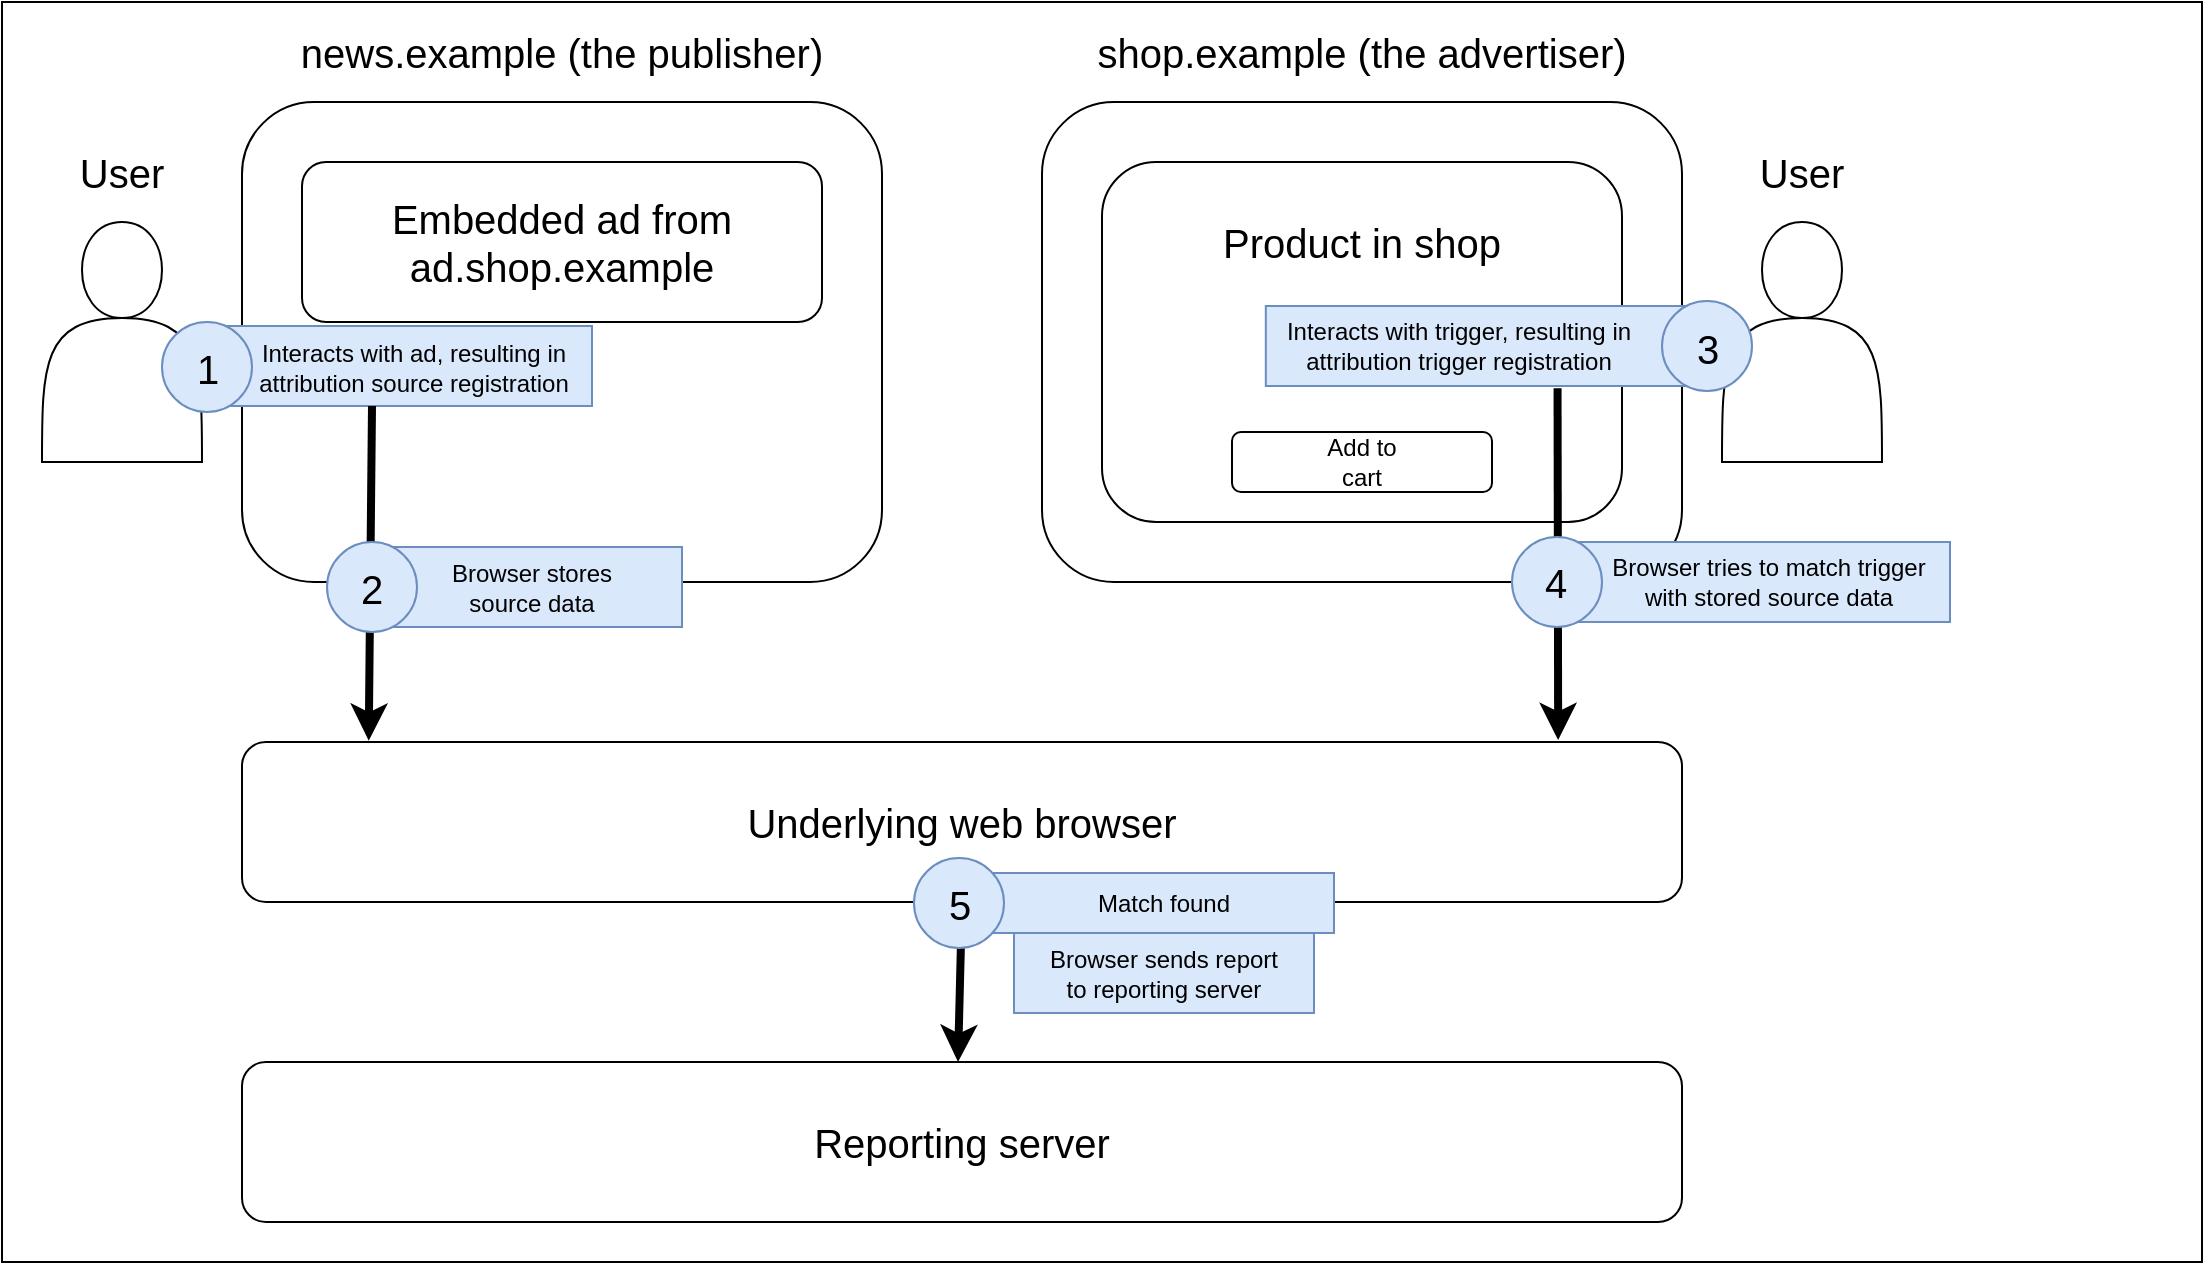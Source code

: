 <mxfile version="24.2.9" type="device">
  <diagram name="Page-1" id="c9h_wGTiAUTUz3Tpb9ft">
    <mxGraphModel dx="1291" dy="726" grid="1" gridSize="10" guides="1" tooltips="1" connect="1" arrows="1" fold="1" page="1" pageScale="1" pageWidth="3300" pageHeight="4681" math="0" shadow="0">
      <root>
        <mxCell id="0" />
        <mxCell id="1" parent="0" />
        <mxCell id="ycFiCpKTPgT0_nN1P7Uy-56" value="" style="rounded=0;whiteSpace=wrap;html=1;" parent="1" vertex="1">
          <mxGeometry y="70" width="1100" height="630" as="geometry" />
        </mxCell>
        <mxCell id="ycFiCpKTPgT0_nN1P7Uy-1" value="" style="rounded=1;whiteSpace=wrap;html=1;" parent="1" vertex="1">
          <mxGeometry x="120" y="120" width="320" height="240" as="geometry" />
        </mxCell>
        <mxCell id="ycFiCpKTPgT0_nN1P7Uy-2" value="" style="rounded=1;whiteSpace=wrap;html=1;" parent="1" vertex="1">
          <mxGeometry x="520" y="120" width="320" height="240" as="geometry" />
        </mxCell>
        <mxCell id="ycFiCpKTPgT0_nN1P7Uy-3" value="&lt;font style=&quot;font-size: 20px;&quot;&gt;news.example (the publisher)&lt;/font&gt;" style="text;html=1;strokeColor=none;fillColor=none;align=center;verticalAlign=middle;whiteSpace=wrap;rounded=0;" parent="1" vertex="1">
          <mxGeometry x="145" y="80" width="270" height="30" as="geometry" />
        </mxCell>
        <mxCell id="ycFiCpKTPgT0_nN1P7Uy-4" value="&lt;font style=&quot;font-size: 20px;&quot;&gt;shop.example (the advertiser)&lt;/font&gt;" style="text;html=1;strokeColor=none;fillColor=none;align=center;verticalAlign=middle;whiteSpace=wrap;rounded=0;" parent="1" vertex="1">
          <mxGeometry x="545" y="80" width="270" height="30" as="geometry" />
        </mxCell>
        <mxCell id="ycFiCpKTPgT0_nN1P7Uy-5" value="" style="rounded=1;whiteSpace=wrap;html=1;" parent="1" vertex="1">
          <mxGeometry x="150" y="150" width="260" height="80" as="geometry" />
        </mxCell>
        <mxCell id="ycFiCpKTPgT0_nN1P7Uy-6" value="&lt;font style=&quot;font-size: 20px;&quot;&gt;Embedded ad from ad.shop.example&lt;br&gt;&lt;/font&gt;" style="text;html=1;strokeColor=none;fillColor=none;align=center;verticalAlign=middle;whiteSpace=wrap;rounded=0;" parent="1" vertex="1">
          <mxGeometry x="150" y="175" width="260" height="30" as="geometry" />
        </mxCell>
        <mxCell id="ycFiCpKTPgT0_nN1P7Uy-7" value="" style="rounded=1;whiteSpace=wrap;html=1;" parent="1" vertex="1">
          <mxGeometry x="550" y="150" width="260" height="180" as="geometry" />
        </mxCell>
        <mxCell id="ycFiCpKTPgT0_nN1P7Uy-8" value="&lt;font style=&quot;font-size: 20px;&quot;&gt;Product in shop&lt;/font&gt;" style="text;html=1;strokeColor=none;fillColor=none;align=center;verticalAlign=middle;whiteSpace=wrap;rounded=0;" parent="1" vertex="1">
          <mxGeometry x="550" y="175" width="260" height="30" as="geometry" />
        </mxCell>
        <mxCell id="ycFiCpKTPgT0_nN1P7Uy-9" value="" style="rounded=1;whiteSpace=wrap;html=1;" parent="1" vertex="1">
          <mxGeometry x="615" y="285" width="130" height="30" as="geometry" />
        </mxCell>
        <mxCell id="ycFiCpKTPgT0_nN1P7Uy-10" value="Add to cart" style="text;html=1;strokeColor=none;fillColor=none;align=center;verticalAlign=middle;whiteSpace=wrap;rounded=0;" parent="1" vertex="1">
          <mxGeometry x="650" y="285" width="60" height="30" as="geometry" />
        </mxCell>
        <mxCell id="ycFiCpKTPgT0_nN1P7Uy-11" value="" style="shape=actor;whiteSpace=wrap;html=1;" parent="1" vertex="1">
          <mxGeometry x="20" y="180" width="80" height="120" as="geometry" />
        </mxCell>
        <mxCell id="ycFiCpKTPgT0_nN1P7Uy-12" value="" style="rounded=1;whiteSpace=wrap;html=1;" parent="1" vertex="1">
          <mxGeometry x="120" y="440" width="720" height="80" as="geometry" />
        </mxCell>
        <mxCell id="ycFiCpKTPgT0_nN1P7Uy-13" value="&lt;font style=&quot;font-size: 20px;&quot;&gt;Underlying web browser&lt;/font&gt;" style="text;html=1;strokeColor=none;fillColor=none;align=center;verticalAlign=middle;whiteSpace=wrap;rounded=0;" parent="1" vertex="1">
          <mxGeometry x="350" y="465" width="260" height="30" as="geometry" />
        </mxCell>
        <mxCell id="ycFiCpKTPgT0_nN1P7Uy-14" value="" style="shape=actor;whiteSpace=wrap;html=1;" parent="1" vertex="1">
          <mxGeometry x="860" y="180" width="80" height="120" as="geometry" />
        </mxCell>
        <mxCell id="ycFiCpKTPgT0_nN1P7Uy-23" value="" style="group" parent="1" vertex="1" connectable="0">
          <mxGeometry x="80" y="230" width="210" height="45" as="geometry" />
        </mxCell>
        <mxCell id="ycFiCpKTPgT0_nN1P7Uy-19" value="" style="rounded=0;whiteSpace=wrap;html=1;fillColor=#dae8fc;strokeColor=#6c8ebf;" parent="ycFiCpKTPgT0_nN1P7Uy-23" vertex="1">
          <mxGeometry x="20" y="2" width="195" height="40" as="geometry" />
        </mxCell>
        <mxCell id="ycFiCpKTPgT0_nN1P7Uy-20" value="" style="ellipse;whiteSpace=wrap;html=1;aspect=fixed;fillColor=#dae8fc;strokeColor=#6c8ebf;" parent="ycFiCpKTPgT0_nN1P7Uy-23" vertex="1">
          <mxGeometry width="45" height="45" as="geometry" />
        </mxCell>
        <mxCell id="ycFiCpKTPgT0_nN1P7Uy-21" value="&lt;font style=&quot;font-size: 20px;&quot;&gt;1&lt;/font&gt;" style="text;html=1;strokeColor=none;fillColor=none;align=center;verticalAlign=middle;whiteSpace=wrap;rounded=0;" parent="ycFiCpKTPgT0_nN1P7Uy-23" vertex="1">
          <mxGeometry x="12.5" y="7.5" width="20" height="30" as="geometry" />
        </mxCell>
        <mxCell id="ycFiCpKTPgT0_nN1P7Uy-22" value="&lt;div&gt;Interacts with ad, resulting in attribution source registration&lt;br&gt;&lt;/div&gt;" style="text;html=1;strokeColor=none;fillColor=none;align=center;verticalAlign=middle;whiteSpace=wrap;rounded=0;" parent="ycFiCpKTPgT0_nN1P7Uy-23" vertex="1">
          <mxGeometry x="45" y="7.5" width="162" height="30" as="geometry" />
        </mxCell>
        <mxCell id="ycFiCpKTPgT0_nN1P7Uy-28" value="&lt;font style=&quot;font-size: 20px;&quot;&gt;User&lt;/font&gt;" style="text;html=1;strokeColor=none;fillColor=none;align=center;verticalAlign=middle;whiteSpace=wrap;rounded=0;" parent="1" vertex="1">
          <mxGeometry x="30" y="140" width="60" height="30" as="geometry" />
        </mxCell>
        <mxCell id="ycFiCpKTPgT0_nN1P7Uy-29" value="&lt;font style=&quot;font-size: 20px;&quot;&gt;User&lt;/font&gt;" style="text;html=1;strokeColor=none;fillColor=none;align=center;verticalAlign=middle;whiteSpace=wrap;rounded=0;" parent="1" vertex="1">
          <mxGeometry x="870" y="140" width="60" height="30" as="geometry" />
        </mxCell>
        <mxCell id="ycFiCpKTPgT0_nN1P7Uy-31" value="" style="endArrow=classic;html=1;rounded=0;exitX=0.5;exitY=1;exitDx=0;exitDy=0;entryX=0.088;entryY=-0.008;entryDx=0;entryDy=0;entryPerimeter=0;strokeWidth=4;" parent="1" target="ycFiCpKTPgT0_nN1P7Uy-12" edge="1">
          <mxGeometry width="50" height="50" relative="1" as="geometry">
            <mxPoint x="185" y="272" as="sourcePoint" />
            <mxPoint x="640" y="300" as="targetPoint" />
          </mxGeometry>
        </mxCell>
        <mxCell id="ycFiCpKTPgT0_nN1P7Uy-33" value="" style="rounded=0;whiteSpace=wrap;html=1;fillColor=#dae8fc;strokeColor=#6c8ebf;" parent="1" vertex="1">
          <mxGeometry x="190" y="342.5" width="150" height="40" as="geometry" />
        </mxCell>
        <mxCell id="ycFiCpKTPgT0_nN1P7Uy-32" value="Browser stores source data" style="text;html=1;strokeColor=none;fillColor=none;align=center;verticalAlign=middle;whiteSpace=wrap;rounded=0;" parent="1" vertex="1">
          <mxGeometry x="205" y="347.5" width="120" height="30" as="geometry" />
        </mxCell>
        <mxCell id="ycFiCpKTPgT0_nN1P7Uy-47" value="" style="endArrow=classic;html=1;rounded=0;exitX=0.683;exitY=1.027;exitDx=0;exitDy=0;entryX=0.914;entryY=-0.012;entryDx=0;entryDy=0;entryPerimeter=0;strokeWidth=4;exitPerimeter=0;" parent="1" source="0Dv5b2UB0oM8Ka6Bm6Yp-5" target="ycFiCpKTPgT0_nN1P7Uy-12" edge="1">
          <mxGeometry width="50" height="50" relative="1" as="geometry">
            <mxPoint x="995" y="307.5" as="sourcePoint" />
            <mxPoint x="982.5" y="446" as="targetPoint" />
          </mxGeometry>
        </mxCell>
        <mxCell id="ycFiCpKTPgT0_nN1P7Uy-48" value="" style="rounded=0;whiteSpace=wrap;html=1;fillColor=#dae8fc;strokeColor=#6c8ebf;" parent="1" vertex="1">
          <mxGeometry x="784" y="340" width="190" height="40" as="geometry" />
        </mxCell>
        <mxCell id="ycFiCpKTPgT0_nN1P7Uy-49" value="Browser tries to match trigger with stored source data" style="text;html=1;strokeColor=none;fillColor=none;align=center;verticalAlign=middle;whiteSpace=wrap;rounded=0;" parent="1" vertex="1">
          <mxGeometry x="801" y="342.5" width="165" height="35" as="geometry" />
        </mxCell>
        <mxCell id="ycFiCpKTPgT0_nN1P7Uy-50" value="" style="rounded=1;whiteSpace=wrap;html=1;" parent="1" vertex="1">
          <mxGeometry x="120" y="600" width="720" height="80" as="geometry" />
        </mxCell>
        <mxCell id="ycFiCpKTPgT0_nN1P7Uy-51" value="&lt;font style=&quot;font-size: 20px;&quot;&gt;Reporting server&lt;br&gt;&lt;/font&gt;" style="text;html=1;strokeColor=none;fillColor=none;align=center;verticalAlign=middle;whiteSpace=wrap;rounded=0;" parent="1" vertex="1">
          <mxGeometry x="350" y="625" width="260" height="30" as="geometry" />
        </mxCell>
        <mxCell id="ycFiCpKTPgT0_nN1P7Uy-52" value="" style="endArrow=classic;html=1;rounded=0;exitX=0.5;exitY=1;exitDx=0;exitDy=0;strokeWidth=4;" parent="1" edge="1">
          <mxGeometry width="50" height="50" relative="1" as="geometry">
            <mxPoint x="480" y="520" as="sourcePoint" />
            <mxPoint x="478" y="600" as="targetPoint" />
          </mxGeometry>
        </mxCell>
        <mxCell id="ycFiCpKTPgT0_nN1P7Uy-53" value="" style="group" parent="1" vertex="1" connectable="0">
          <mxGeometry x="456" y="498" width="210" height="77.5" as="geometry" />
        </mxCell>
        <mxCell id="ycFiCpKTPgT0_nN1P7Uy-17" value="" style="rounded=0;whiteSpace=wrap;html=1;fillColor=#dae8fc;strokeColor=#6c8ebf;" parent="ycFiCpKTPgT0_nN1P7Uy-53" vertex="1">
          <mxGeometry x="20" y="7.5" width="190" height="30" as="geometry" />
        </mxCell>
        <mxCell id="ycFiCpKTPgT0_nN1P7Uy-15" value="" style="ellipse;whiteSpace=wrap;html=1;aspect=fixed;fillColor=#dae8fc;strokeColor=#6c8ebf;" parent="ycFiCpKTPgT0_nN1P7Uy-53" vertex="1">
          <mxGeometry width="45" height="45" as="geometry" />
        </mxCell>
        <mxCell id="ycFiCpKTPgT0_nN1P7Uy-16" value="&lt;font style=&quot;font-size: 20px;&quot;&gt;5&lt;/font&gt;" style="text;html=1;strokeColor=none;fillColor=none;align=center;verticalAlign=middle;whiteSpace=wrap;rounded=0;" parent="ycFiCpKTPgT0_nN1P7Uy-53" vertex="1">
          <mxGeometry x="12.5" y="7.5" width="20" height="30" as="geometry" />
        </mxCell>
        <mxCell id="ycFiCpKTPgT0_nN1P7Uy-18" value="Match found" style="text;html=1;strokeColor=none;fillColor=none;align=center;verticalAlign=middle;whiteSpace=wrap;rounded=0;" parent="ycFiCpKTPgT0_nN1P7Uy-53" vertex="1">
          <mxGeometry x="50" y="7.5" width="150" height="30" as="geometry" />
        </mxCell>
        <mxCell id="ycFiCpKTPgT0_nN1P7Uy-54" value="" style="rounded=0;whiteSpace=wrap;html=1;fillColor=#dae8fc;strokeColor=#6c8ebf;" parent="ycFiCpKTPgT0_nN1P7Uy-53" vertex="1">
          <mxGeometry x="50" y="37.5" width="150" height="40" as="geometry" />
        </mxCell>
        <mxCell id="ycFiCpKTPgT0_nN1P7Uy-55" value="Browser sends report to reporting server" style="text;html=1;strokeColor=none;fillColor=none;align=center;verticalAlign=middle;whiteSpace=wrap;rounded=0;" parent="ycFiCpKTPgT0_nN1P7Uy-53" vertex="1">
          <mxGeometry x="65" y="40" width="120" height="35" as="geometry" />
        </mxCell>
        <mxCell id="ycFiCpKTPgT0_nN1P7Uy-25" value="" style="ellipse;whiteSpace=wrap;html=1;aspect=fixed;fillColor=#dae8fc;strokeColor=#6c8ebf;" parent="1" vertex="1">
          <mxGeometry x="162.5" y="340" width="45" height="45" as="geometry" />
        </mxCell>
        <mxCell id="ycFiCpKTPgT0_nN1P7Uy-26" value="&lt;font style=&quot;font-size: 20px;&quot;&gt;2&lt;/font&gt;" style="text;html=1;strokeColor=none;fillColor=none;align=center;verticalAlign=middle;whiteSpace=wrap;rounded=0;" parent="1" vertex="1">
          <mxGeometry x="175" y="347.5" width="20" height="30" as="geometry" />
        </mxCell>
        <mxCell id="ycFiCpKTPgT0_nN1P7Uy-40" value="" style="ellipse;whiteSpace=wrap;html=1;aspect=fixed;fillColor=#dae8fc;strokeColor=#6c8ebf;" parent="1" vertex="1">
          <mxGeometry x="755" y="337.5" width="45" height="45" as="geometry" />
        </mxCell>
        <mxCell id="ycFiCpKTPgT0_nN1P7Uy-41" value="&lt;font style=&quot;font-size: 20px;&quot;&gt;4&lt;/font&gt;" style="text;html=1;strokeColor=none;fillColor=none;align=center;verticalAlign=middle;whiteSpace=wrap;rounded=0;" parent="1" vertex="1">
          <mxGeometry x="767" y="345" width="20" height="30" as="geometry" />
        </mxCell>
        <mxCell id="0Dv5b2UB0oM8Ka6Bm6Yp-4" value="" style="group" vertex="1" connectable="0" parent="1">
          <mxGeometry x="610" y="220" width="253.455" height="45" as="geometry" />
        </mxCell>
        <mxCell id="0Dv5b2UB0oM8Ka6Bm6Yp-5" value="" style="rounded=0;whiteSpace=wrap;html=1;fillColor=#dae8fc;strokeColor=#6c8ebf;" vertex="1" parent="0Dv5b2UB0oM8Ka6Bm6Yp-4">
          <mxGeometry x="21.905" y="2" width="213.571" height="40" as="geometry" />
        </mxCell>
        <mxCell id="0Dv5b2UB0oM8Ka6Bm6Yp-6" value="" style="ellipse;whiteSpace=wrap;html=1;aspect=fixed;fillColor=#dae8fc;strokeColor=#6c8ebf;" vertex="1" parent="0Dv5b2UB0oM8Ka6Bm6Yp-4">
          <mxGeometry x="220" y="-0.5" width="45" height="45" as="geometry" />
        </mxCell>
        <mxCell id="0Dv5b2UB0oM8Ka6Bm6Yp-8" value="&lt;div&gt;Interacts with trigger, resulting in attribution trigger registration&lt;br&gt;&lt;/div&gt;" style="text;html=1;strokeColor=none;fillColor=none;align=center;verticalAlign=middle;whiteSpace=wrap;rounded=0;" vertex="1" parent="0Dv5b2UB0oM8Ka6Bm6Yp-4">
          <mxGeometry x="29.996" y="7" width="177.429" height="30" as="geometry" />
        </mxCell>
        <mxCell id="0Dv5b2UB0oM8Ka6Bm6Yp-7" value="3" style="text;html=1;strokeColor=none;fillColor=none;align=center;verticalAlign=middle;whiteSpace=wrap;rounded=0;fontSize=20;" vertex="1" parent="0Dv5b2UB0oM8Ka6Bm6Yp-4">
          <mxGeometry x="231.55" y="7.5" width="21.905" height="30" as="geometry" />
        </mxCell>
      </root>
    </mxGraphModel>
  </diagram>
</mxfile>
